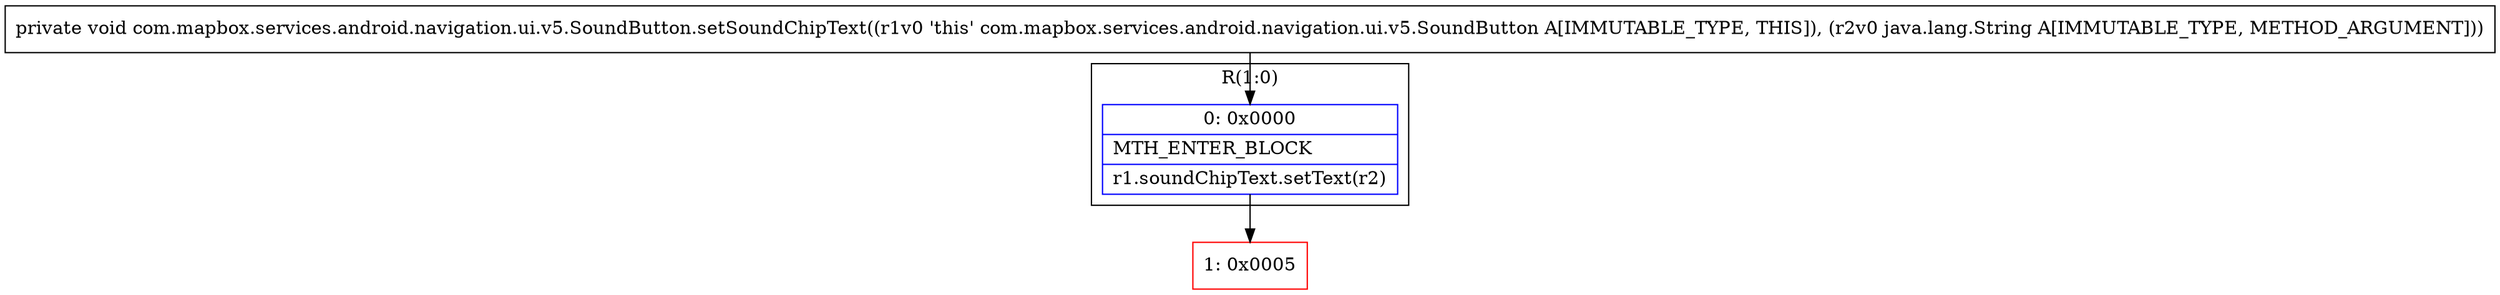 digraph "CFG forcom.mapbox.services.android.navigation.ui.v5.SoundButton.setSoundChipText(Ljava\/lang\/String;)V" {
subgraph cluster_Region_1759131648 {
label = "R(1:0)";
node [shape=record,color=blue];
Node_0 [shape=record,label="{0\:\ 0x0000|MTH_ENTER_BLOCK\l|r1.soundChipText.setText(r2)\l}"];
}
Node_1 [shape=record,color=red,label="{1\:\ 0x0005}"];
MethodNode[shape=record,label="{private void com.mapbox.services.android.navigation.ui.v5.SoundButton.setSoundChipText((r1v0 'this' com.mapbox.services.android.navigation.ui.v5.SoundButton A[IMMUTABLE_TYPE, THIS]), (r2v0 java.lang.String A[IMMUTABLE_TYPE, METHOD_ARGUMENT])) }"];
MethodNode -> Node_0;
Node_0 -> Node_1;
}

